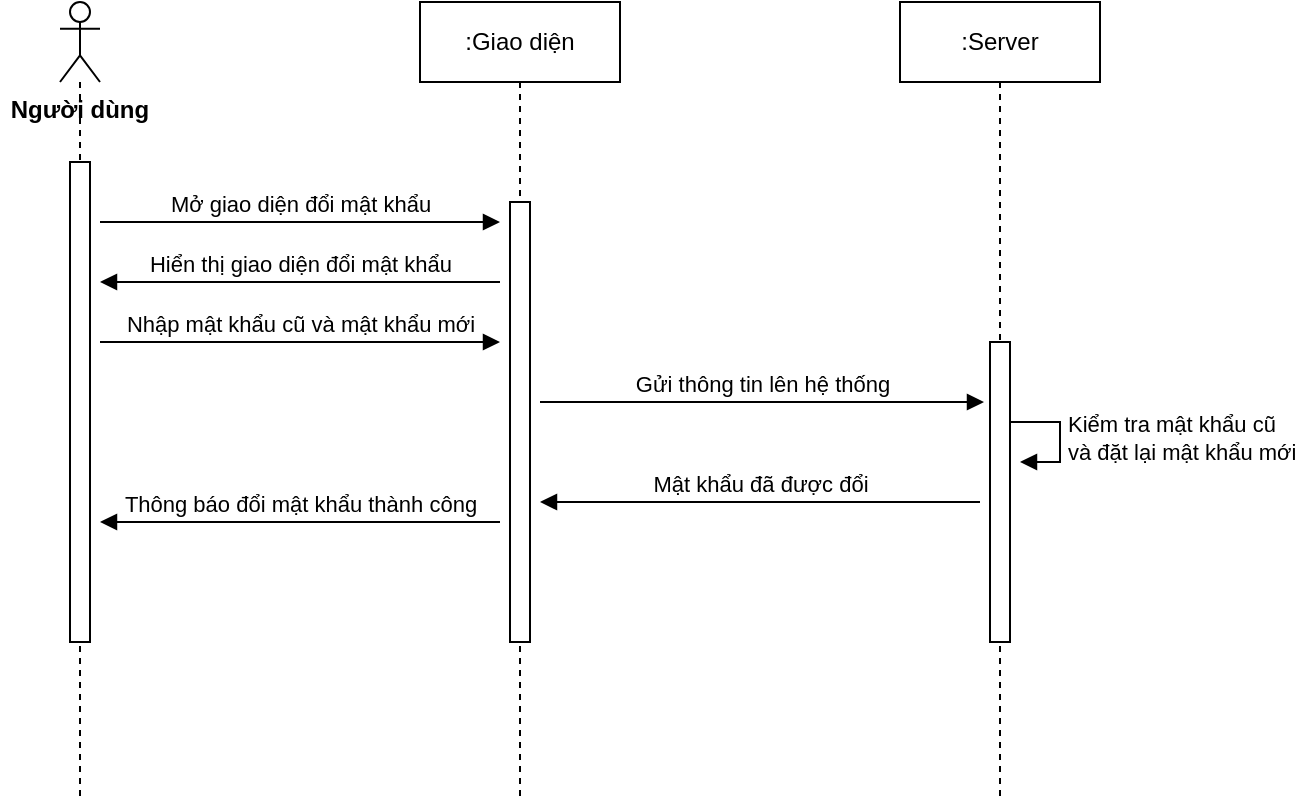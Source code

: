 <mxfile version="14.1.6" type="github">
  <diagram id="kgpKYQtTHZ0yAKxKKP6v" name="Page-1">
    <mxGraphModel dx="1038" dy="580" grid="1" gridSize="10" guides="1" tooltips="1" connect="1" arrows="1" fold="1" page="1" pageScale="1" pageWidth="850" pageHeight="1100" math="0" shadow="0">
      <root>
        <mxCell id="0" />
        <mxCell id="1" parent="0" />
        <mxCell id="4NYd1-KPjSIx7XgBMQbb-1" value="" style="shape=umlLifeline;participant=umlActor;perimeter=lifelinePerimeter;whiteSpace=wrap;html=1;container=1;collapsible=0;recursiveResize=0;verticalAlign=top;spacingTop=36;outlineConnect=0;" vertex="1" parent="1">
          <mxGeometry x="180" y="40" width="20" height="400" as="geometry" />
        </mxCell>
        <mxCell id="4NYd1-KPjSIx7XgBMQbb-5" value="" style="html=1;points=[];perimeter=orthogonalPerimeter;" vertex="1" parent="4NYd1-KPjSIx7XgBMQbb-1">
          <mxGeometry x="5" y="80" width="10" height="240" as="geometry" />
        </mxCell>
        <mxCell id="4NYd1-KPjSIx7XgBMQbb-2" value=":Giao diện" style="shape=umlLifeline;perimeter=lifelinePerimeter;whiteSpace=wrap;html=1;container=1;collapsible=0;recursiveResize=0;outlineConnect=0;" vertex="1" parent="1">
          <mxGeometry x="360" y="40" width="100" height="400" as="geometry" />
        </mxCell>
        <mxCell id="4NYd1-KPjSIx7XgBMQbb-6" value="" style="html=1;points=[];perimeter=orthogonalPerimeter;" vertex="1" parent="4NYd1-KPjSIx7XgBMQbb-2">
          <mxGeometry x="45" y="100" width="10" height="220" as="geometry" />
        </mxCell>
        <mxCell id="4NYd1-KPjSIx7XgBMQbb-11" value="Gửi thông tin lên hệ thống" style="html=1;verticalAlign=bottom;endArrow=block;" edge="1" parent="4NYd1-KPjSIx7XgBMQbb-2">
          <mxGeometry width="80" relative="1" as="geometry">
            <mxPoint x="60" y="200" as="sourcePoint" />
            <mxPoint x="282" y="200" as="targetPoint" />
          </mxGeometry>
        </mxCell>
        <mxCell id="4NYd1-KPjSIx7XgBMQbb-3" value=":Server" style="shape=umlLifeline;perimeter=lifelinePerimeter;whiteSpace=wrap;html=1;container=1;collapsible=0;recursiveResize=0;outlineConnect=0;" vertex="1" parent="1">
          <mxGeometry x="600" y="40" width="100" height="400" as="geometry" />
        </mxCell>
        <mxCell id="4NYd1-KPjSIx7XgBMQbb-10" value="" style="html=1;points=[];perimeter=orthogonalPerimeter;" vertex="1" parent="4NYd1-KPjSIx7XgBMQbb-3">
          <mxGeometry x="45" y="170" width="10" height="150" as="geometry" />
        </mxCell>
        <mxCell id="4NYd1-KPjSIx7XgBMQbb-13" value="Kiểm tra mật khẩu cũ&lt;br&gt;và đặt lại mật khẩu mới" style="edgeStyle=orthogonalEdgeStyle;html=1;align=left;spacingLeft=2;endArrow=block;rounded=0;entryX=1;entryY=0;" edge="1" parent="4NYd1-KPjSIx7XgBMQbb-3">
          <mxGeometry relative="1" as="geometry">
            <mxPoint x="55" y="210" as="sourcePoint" />
            <Array as="points">
              <mxPoint x="80" y="210" />
            </Array>
            <mxPoint x="60" y="230" as="targetPoint" />
          </mxGeometry>
        </mxCell>
        <mxCell id="4NYd1-KPjSIx7XgBMQbb-4" value="Người dùng" style="text;align=center;fontStyle=1;verticalAlign=middle;spacingLeft=3;spacingRight=3;strokeColor=none;rotatable=0;points=[[0,0.5],[1,0.5]];portConstraint=eastwest;" vertex="1" parent="1">
          <mxGeometry x="150" y="80" width="80" height="26" as="geometry" />
        </mxCell>
        <mxCell id="4NYd1-KPjSIx7XgBMQbb-7" value="Mở giao diện đổi mật khẩu" style="html=1;verticalAlign=bottom;endArrow=block;" edge="1" parent="1">
          <mxGeometry width="80" relative="1" as="geometry">
            <mxPoint x="200" y="150" as="sourcePoint" />
            <mxPoint x="400" y="150" as="targetPoint" />
          </mxGeometry>
        </mxCell>
        <mxCell id="4NYd1-KPjSIx7XgBMQbb-8" value="Hiển thị giao diện đổi mật khẩu" style="html=1;verticalAlign=bottom;endArrow=block;" edge="1" parent="1">
          <mxGeometry width="80" relative="1" as="geometry">
            <mxPoint x="400" y="180" as="sourcePoint" />
            <mxPoint x="200" y="180" as="targetPoint" />
            <Array as="points">
              <mxPoint x="330" y="180" />
            </Array>
          </mxGeometry>
        </mxCell>
        <mxCell id="4NYd1-KPjSIx7XgBMQbb-9" value="Nhập mật khẩu cũ và mật khẩu mới" style="html=1;verticalAlign=bottom;endArrow=block;" edge="1" parent="1">
          <mxGeometry width="80" relative="1" as="geometry">
            <mxPoint x="200" y="210" as="sourcePoint" />
            <mxPoint x="400" y="210" as="targetPoint" />
          </mxGeometry>
        </mxCell>
        <mxCell id="4NYd1-KPjSIx7XgBMQbb-14" value="Mật khẩu đã được đổi" style="html=1;verticalAlign=bottom;endArrow=block;" edge="1" parent="1">
          <mxGeometry width="80" relative="1" as="geometry">
            <mxPoint x="640" y="290" as="sourcePoint" />
            <mxPoint x="420" y="290" as="targetPoint" />
            <Array as="points">
              <mxPoint x="560" y="290" />
            </Array>
          </mxGeometry>
        </mxCell>
        <mxCell id="4NYd1-KPjSIx7XgBMQbb-15" value="Thông báo đổi mật khẩu thành công" style="html=1;verticalAlign=bottom;endArrow=block;" edge="1" parent="1">
          <mxGeometry width="80" relative="1" as="geometry">
            <mxPoint x="400" y="300" as="sourcePoint" />
            <mxPoint x="200" y="300" as="targetPoint" />
          </mxGeometry>
        </mxCell>
      </root>
    </mxGraphModel>
  </diagram>
</mxfile>

